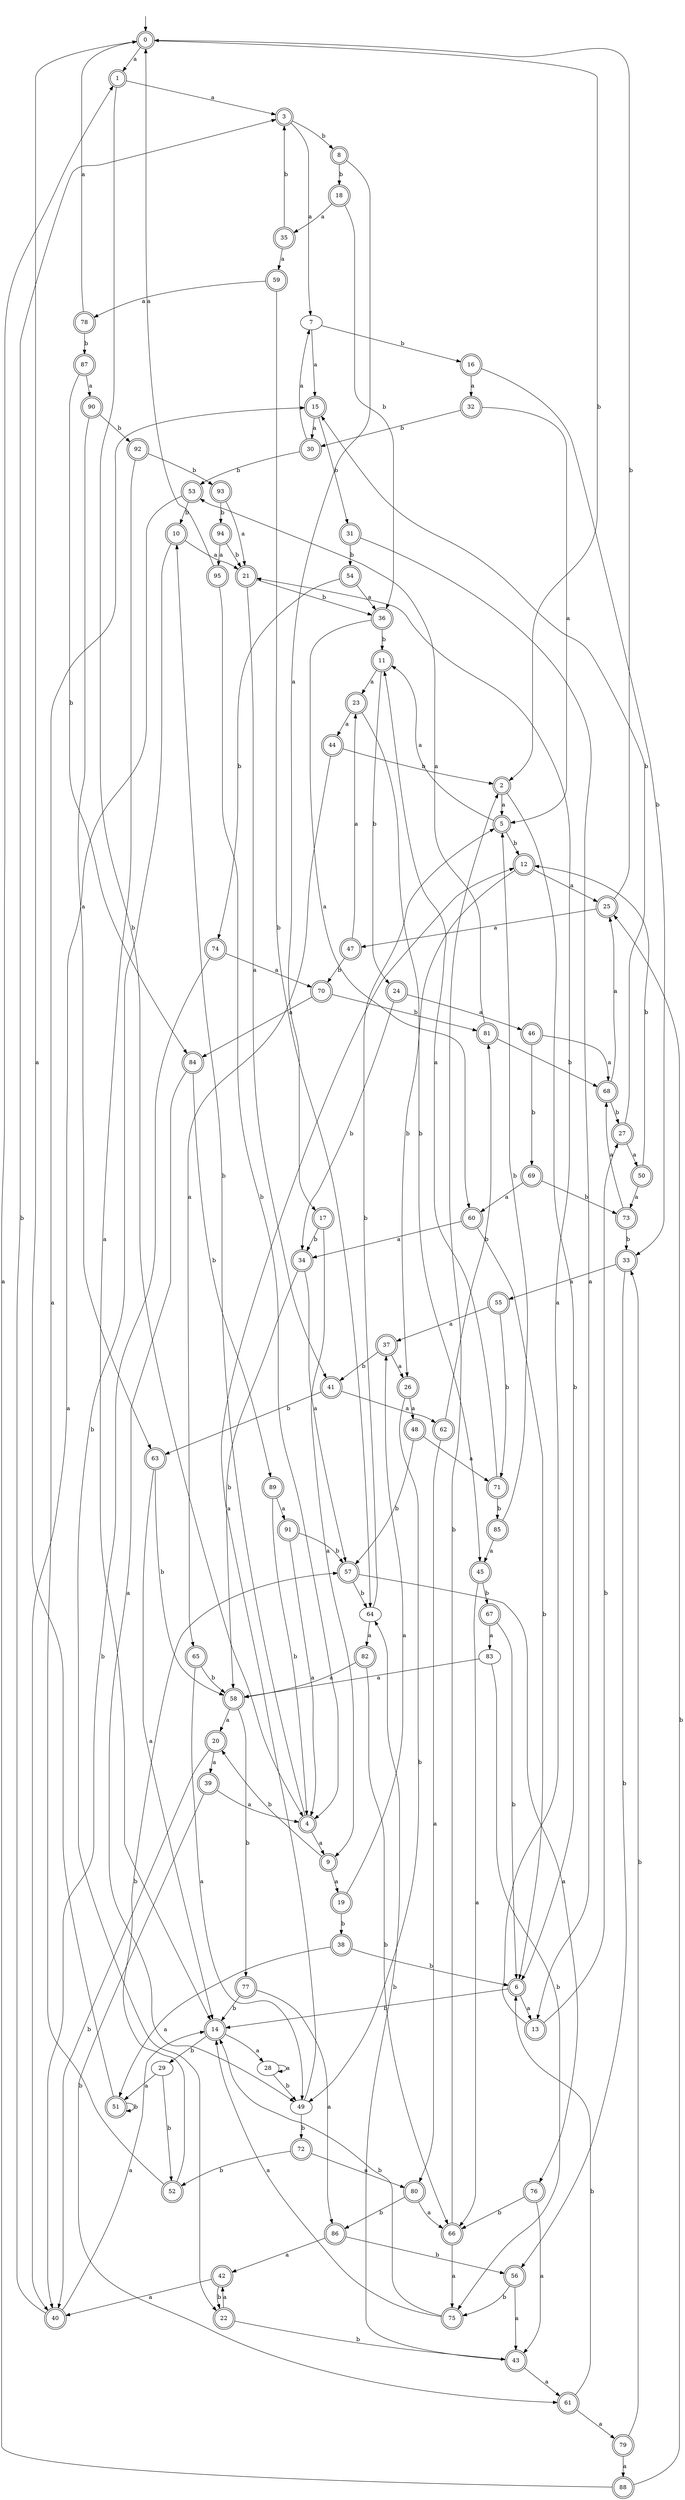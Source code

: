 digraph RandomDFA {
  __start0 [label="", shape=none];
  __start0 -> 0 [label=""];
  0 [shape=circle] [shape=doublecircle]
  0 -> 1 [label="a"]
  0 -> 2 [label="b"]
  1 [shape=doublecircle]
  1 -> 3 [label="a"]
  1 -> 4 [label="b"]
  2 [shape=doublecircle]
  2 -> 5 [label="a"]
  2 -> 6 [label="b"]
  3 [shape=doublecircle]
  3 -> 7 [label="a"]
  3 -> 8 [label="b"]
  4 [shape=doublecircle]
  4 -> 9 [label="a"]
  4 -> 10 [label="b"]
  5 [shape=doublecircle]
  5 -> 11 [label="a"]
  5 -> 12 [label="b"]
  6 [shape=doublecircle]
  6 -> 13 [label="a"]
  6 -> 14 [label="b"]
  7
  7 -> 15 [label="a"]
  7 -> 16 [label="b"]
  8 [shape=doublecircle]
  8 -> 17 [label="a"]
  8 -> 18 [label="b"]
  9 [shape=doublecircle]
  9 -> 19 [label="a"]
  9 -> 20 [label="b"]
  10 [shape=doublecircle]
  10 -> 21 [label="a"]
  10 -> 22 [label="b"]
  11 [shape=doublecircle]
  11 -> 23 [label="a"]
  11 -> 24 [label="b"]
  12 [shape=doublecircle]
  12 -> 25 [label="a"]
  12 -> 26 [label="b"]
  13 [shape=doublecircle]
  13 -> 21 [label="a"]
  13 -> 27 [label="b"]
  14 [shape=doublecircle]
  14 -> 28 [label="a"]
  14 -> 29 [label="b"]
  15 [shape=doublecircle]
  15 -> 30 [label="a"]
  15 -> 31 [label="b"]
  16 [shape=doublecircle]
  16 -> 32 [label="a"]
  16 -> 33 [label="b"]
  17 [shape=doublecircle]
  17 -> 9 [label="a"]
  17 -> 34 [label="b"]
  18 [shape=doublecircle]
  18 -> 35 [label="a"]
  18 -> 36 [label="b"]
  19 [shape=doublecircle]
  19 -> 37 [label="a"]
  19 -> 38 [label="b"]
  20 [shape=doublecircle]
  20 -> 39 [label="a"]
  20 -> 40 [label="b"]
  21 [shape=doublecircle]
  21 -> 41 [label="a"]
  21 -> 36 [label="b"]
  22 [shape=doublecircle]
  22 -> 42 [label="a"]
  22 -> 43 [label="b"]
  23 [shape=doublecircle]
  23 -> 44 [label="a"]
  23 -> 45 [label="b"]
  24 [shape=doublecircle]
  24 -> 46 [label="a"]
  24 -> 34 [label="b"]
  25 [shape=doublecircle]
  25 -> 47 [label="a"]
  25 -> 0 [label="b"]
  26 [shape=doublecircle]
  26 -> 48 [label="a"]
  26 -> 49 [label="b"]
  27 [shape=doublecircle]
  27 -> 50 [label="a"]
  27 -> 15 [label="b"]
  28
  28 -> 28 [label="a"]
  28 -> 49 [label="b"]
  29
  29 -> 51 [label="a"]
  29 -> 52 [label="b"]
  30 [shape=doublecircle]
  30 -> 7 [label="a"]
  30 -> 53 [label="b"]
  31 [shape=doublecircle]
  31 -> 13 [label="a"]
  31 -> 54 [label="b"]
  32 [shape=doublecircle]
  32 -> 5 [label="a"]
  32 -> 30 [label="b"]
  33 [shape=doublecircle]
  33 -> 55 [label="a"]
  33 -> 56 [label="b"]
  34 [shape=doublecircle]
  34 -> 57 [label="a"]
  34 -> 58 [label="b"]
  35 [shape=doublecircle]
  35 -> 59 [label="a"]
  35 -> 3 [label="b"]
  36 [shape=doublecircle]
  36 -> 60 [label="a"]
  36 -> 11 [label="b"]
  37 [shape=doublecircle]
  37 -> 26 [label="a"]
  37 -> 41 [label="b"]
  38 [shape=doublecircle]
  38 -> 51 [label="a"]
  38 -> 6 [label="b"]
  39 [shape=doublecircle]
  39 -> 4 [label="a"]
  39 -> 61 [label="b"]
  40 [shape=doublecircle]
  40 -> 14 [label="a"]
  40 -> 3 [label="b"]
  41 [shape=doublecircle]
  41 -> 62 [label="a"]
  41 -> 63 [label="b"]
  42 [shape=doublecircle]
  42 -> 40 [label="a"]
  42 -> 22 [label="b"]
  43 [shape=doublecircle]
  43 -> 61 [label="a"]
  43 -> 64 [label="b"]
  44 [shape=doublecircle]
  44 -> 65 [label="a"]
  44 -> 2 [label="b"]
  45 [shape=doublecircle]
  45 -> 66 [label="a"]
  45 -> 67 [label="b"]
  46 [shape=doublecircle]
  46 -> 68 [label="a"]
  46 -> 69 [label="b"]
  47 [shape=doublecircle]
  47 -> 23 [label="a"]
  47 -> 70 [label="b"]
  48 [shape=doublecircle]
  48 -> 71 [label="a"]
  48 -> 57 [label="b"]
  49
  49 -> 12 [label="a"]
  49 -> 72 [label="b"]
  50 [shape=doublecircle]
  50 -> 73 [label="a"]
  50 -> 12 [label="b"]
  51 [shape=doublecircle]
  51 -> 0 [label="a"]
  51 -> 51 [label="b"]
  52 [shape=doublecircle]
  52 -> 15 [label="a"]
  52 -> 57 [label="b"]
  53 [shape=doublecircle]
  53 -> 40 [label="a"]
  53 -> 10 [label="b"]
  54 [shape=doublecircle]
  54 -> 36 [label="a"]
  54 -> 74 [label="b"]
  55 [shape=doublecircle]
  55 -> 37 [label="a"]
  55 -> 71 [label="b"]
  56 [shape=doublecircle]
  56 -> 43 [label="a"]
  56 -> 75 [label="b"]
  57 [shape=doublecircle]
  57 -> 76 [label="a"]
  57 -> 64 [label="b"]
  58 [shape=doublecircle]
  58 -> 20 [label="a"]
  58 -> 77 [label="b"]
  59 [shape=doublecircle]
  59 -> 78 [label="a"]
  59 -> 64 [label="b"]
  60 [shape=doublecircle]
  60 -> 34 [label="a"]
  60 -> 6 [label="b"]
  61 [shape=doublecircle]
  61 -> 79 [label="a"]
  61 -> 6 [label="b"]
  62 [shape=doublecircle]
  62 -> 80 [label="a"]
  62 -> 81 [label="b"]
  63 [shape=doublecircle]
  63 -> 14 [label="a"]
  63 -> 58 [label="b"]
  64
  64 -> 82 [label="a"]
  64 -> 5 [label="b"]
  65 [shape=doublecircle]
  65 -> 49 [label="a"]
  65 -> 58 [label="b"]
  66 [shape=doublecircle]
  66 -> 75 [label="a"]
  66 -> 2 [label="b"]
  67 [shape=doublecircle]
  67 -> 83 [label="a"]
  67 -> 6 [label="b"]
  68 [shape=doublecircle]
  68 -> 25 [label="a"]
  68 -> 27 [label="b"]
  69 [shape=doublecircle]
  69 -> 60 [label="a"]
  69 -> 73 [label="b"]
  70 [shape=doublecircle]
  70 -> 84 [label="a"]
  70 -> 81 [label="b"]
  71 [shape=doublecircle]
  71 -> 11 [label="a"]
  71 -> 85 [label="b"]
  72 [shape=doublecircle]
  72 -> 80 [label="a"]
  72 -> 52 [label="b"]
  73 [shape=doublecircle]
  73 -> 68 [label="a"]
  73 -> 33 [label="b"]
  74 [shape=doublecircle]
  74 -> 70 [label="a"]
  74 -> 40 [label="b"]
  75 [shape=doublecircle]
  75 -> 14 [label="a"]
  75 -> 14 [label="b"]
  76 [shape=doublecircle]
  76 -> 43 [label="a"]
  76 -> 66 [label="b"]
  77 [shape=doublecircle]
  77 -> 86 [label="a"]
  77 -> 14 [label="b"]
  78 [shape=doublecircle]
  78 -> 0 [label="a"]
  78 -> 87 [label="b"]
  79 [shape=doublecircle]
  79 -> 88 [label="a"]
  79 -> 33 [label="b"]
  80 [shape=doublecircle]
  80 -> 66 [label="a"]
  80 -> 86 [label="b"]
  81 [shape=doublecircle]
  81 -> 53 [label="a"]
  81 -> 68 [label="b"]
  82 [shape=doublecircle]
  82 -> 58 [label="a"]
  82 -> 66 [label="b"]
  83
  83 -> 58 [label="a"]
  83 -> 75 [label="b"]
  84 [shape=doublecircle]
  84 -> 49 [label="a"]
  84 -> 89 [label="b"]
  85 [shape=doublecircle]
  85 -> 45 [label="a"]
  85 -> 5 [label="b"]
  86 [shape=doublecircle]
  86 -> 42 [label="a"]
  86 -> 56 [label="b"]
  87 [shape=doublecircle]
  87 -> 90 [label="a"]
  87 -> 84 [label="b"]
  88 [shape=doublecircle]
  88 -> 1 [label="a"]
  88 -> 25 [label="b"]
  89 [shape=doublecircle]
  89 -> 91 [label="a"]
  89 -> 4 [label="b"]
  90 [shape=doublecircle]
  90 -> 63 [label="a"]
  90 -> 92 [label="b"]
  91 [shape=doublecircle]
  91 -> 4 [label="a"]
  91 -> 57 [label="b"]
  92 [shape=doublecircle]
  92 -> 14 [label="a"]
  92 -> 93 [label="b"]
  93 [shape=doublecircle]
  93 -> 21 [label="a"]
  93 -> 94 [label="b"]
  94 [shape=doublecircle]
  94 -> 95 [label="a"]
  94 -> 21 [label="b"]
  95 [shape=doublecircle]
  95 -> 0 [label="a"]
  95 -> 4 [label="b"]
}
